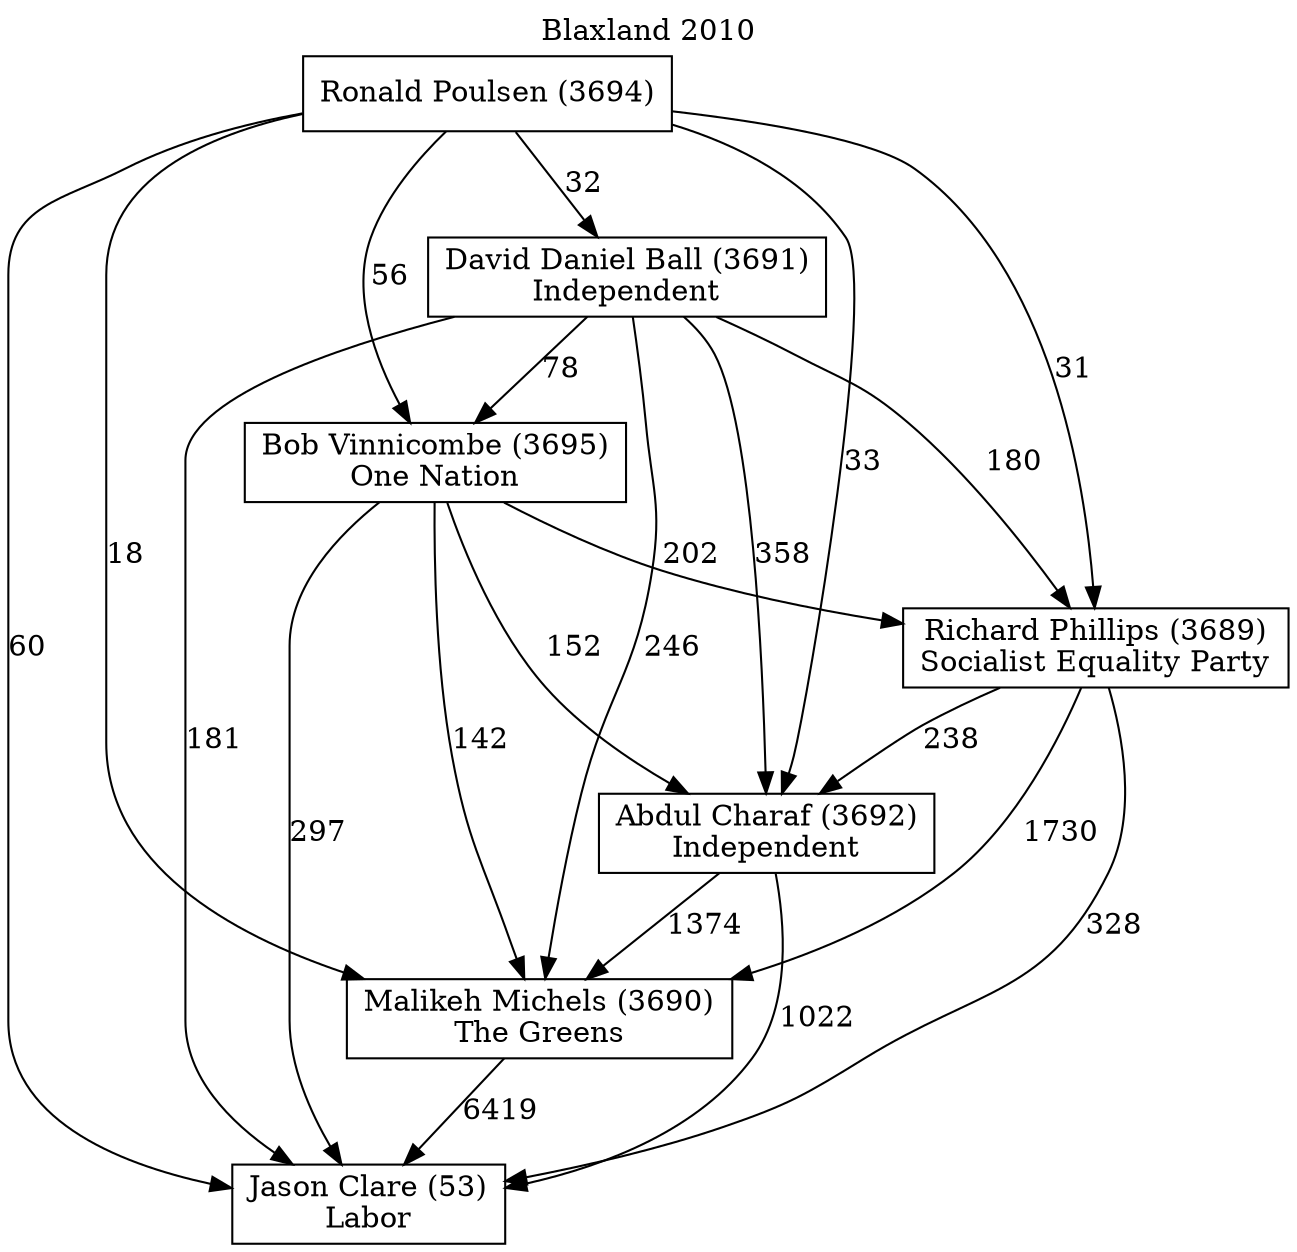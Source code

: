 // House preference flow
digraph "Jason Clare (53)_Blaxland_2010" {
	graph [label="Blaxland 2010" labelloc=t mclimit=10]
	node [shape=box]
	"Jason Clare (53)" [label="Jason Clare (53)
Labor"]
	"Malikeh Michels (3690)" [label="Malikeh Michels (3690)
The Greens"]
	"Abdul Charaf (3692)" [label="Abdul Charaf (3692)
Independent"]
	"Richard Phillips (3689)" [label="Richard Phillips (3689)
Socialist Equality Party"]
	"Bob Vinnicombe (3695)" [label="Bob Vinnicombe (3695)
One Nation"]
	"David Daniel Ball (3691)" [label="David Daniel Ball (3691)
Independent"]
	"Ronald Poulsen (3694)" [label="Ronald Poulsen (3694)
"]
	"Malikeh Michels (3690)" -> "Jason Clare (53)" [label=6419]
	"Abdul Charaf (3692)" -> "Malikeh Michels (3690)" [label=1374]
	"Richard Phillips (3689)" -> "Abdul Charaf (3692)" [label=238]
	"Bob Vinnicombe (3695)" -> "Richard Phillips (3689)" [label=202]
	"David Daniel Ball (3691)" -> "Bob Vinnicombe (3695)" [label=78]
	"Ronald Poulsen (3694)" -> "David Daniel Ball (3691)" [label=32]
	"Abdul Charaf (3692)" -> "Jason Clare (53)" [label=1022]
	"Richard Phillips (3689)" -> "Jason Clare (53)" [label=328]
	"Bob Vinnicombe (3695)" -> "Jason Clare (53)" [label=297]
	"David Daniel Ball (3691)" -> "Jason Clare (53)" [label=181]
	"Ronald Poulsen (3694)" -> "Jason Clare (53)" [label=60]
	"Ronald Poulsen (3694)" -> "Bob Vinnicombe (3695)" [label=56]
	"David Daniel Ball (3691)" -> "Richard Phillips (3689)" [label=180]
	"Ronald Poulsen (3694)" -> "Richard Phillips (3689)" [label=31]
	"Bob Vinnicombe (3695)" -> "Abdul Charaf (3692)" [label=152]
	"David Daniel Ball (3691)" -> "Abdul Charaf (3692)" [label=358]
	"Ronald Poulsen (3694)" -> "Abdul Charaf (3692)" [label=33]
	"Richard Phillips (3689)" -> "Malikeh Michels (3690)" [label=1730]
	"Bob Vinnicombe (3695)" -> "Malikeh Michels (3690)" [label=142]
	"David Daniel Ball (3691)" -> "Malikeh Michels (3690)" [label=246]
	"Ronald Poulsen (3694)" -> "Malikeh Michels (3690)" [label=18]
}
